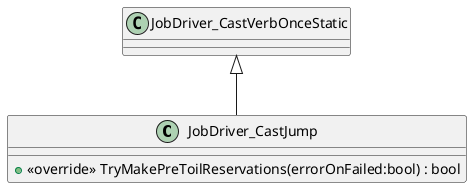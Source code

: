 @startuml
class JobDriver_CastJump {
    + <<override>> TryMakePreToilReservations(errorOnFailed:bool) : bool
}
JobDriver_CastVerbOnceStatic <|-- JobDriver_CastJump
@enduml
